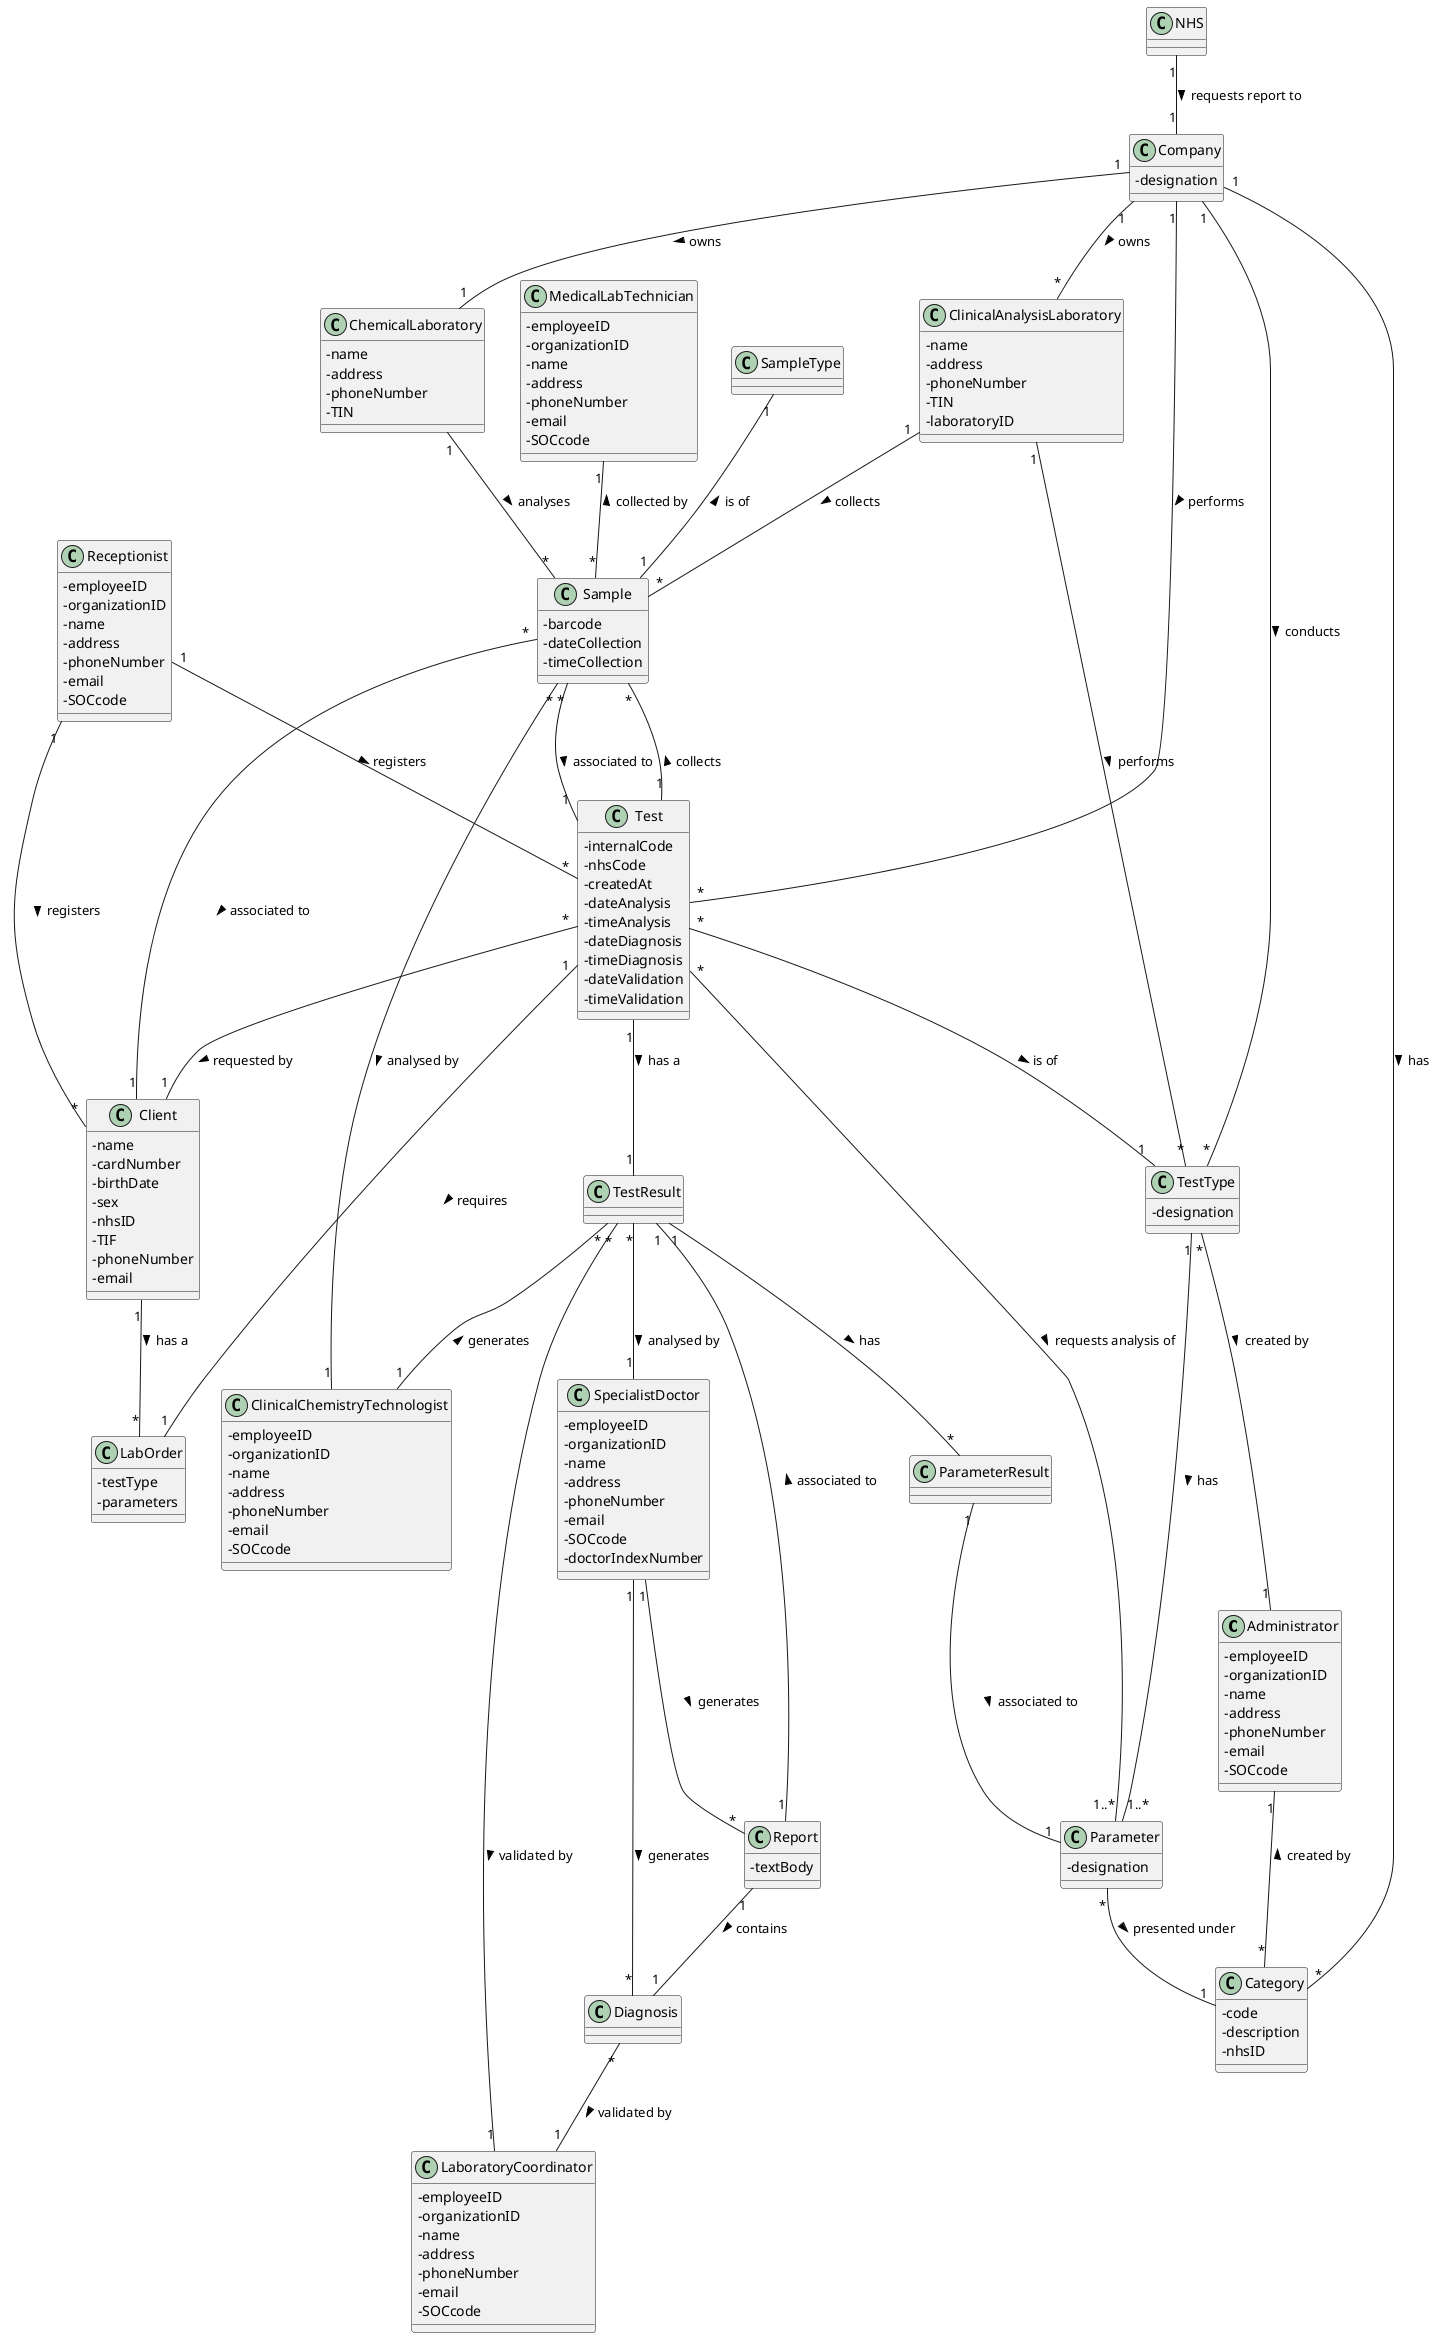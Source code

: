 @startuml
skinparam classAttributeIconSize 0

class Administrator {
-employeeID
-organizationID
-name
-address
-phoneNumber
-email
-SOCcode
}
class Category {
-code
-description
-nhsID
}
class ChemicalLaboratory {
-name
-address
-phoneNumber
-TIN
}
class Client {
-name 
-cardNumber 
-birthDate 
-sex 
-nhsID
-TIF
-phoneNumber
-email
}
class ClinicalAnalysisLaboratory {
-name
-address
-phoneNumber
-TIN
-laboratoryID
}
class ClinicalChemistryTechnologist {
-employeeID
-organizationID
-name
-address
-phoneNumber
-email
-SOCcode
}
class Company {
-designation
}
class Diagnosis
class LabOrder {
-testType 
-parameters 
}
class LaboratoryCoordinator {
-employeeID
-organizationID
-name
-address
-phoneNumber
-email
-SOCcode
}
class MedicalLabTechnician {
-employeeID
-organizationID
-name
-address
-phoneNumber
-email
-SOCcode
}
class NHS
class Receptionist {
-employeeID
-organizationID
-name
-address
-phoneNumber
-email
-SOCcode
}
class Test {
-internalCode 
-nhsCode
-createdAt
-dateAnalysis
-timeAnalysis
-dateDiagnosis
-timeDiagnosis
-dateValidation
-timeValidation
}
class Parameter {
-designation
}
class ParameterResult
class Report {
-textBody
}
class TestResult
class TestType {
-designation
}
class Sample {
-barcode
-dateCollection
-timeCollection
}
class SampleType
class SpecialistDoctor {
-employeeID
-organizationID
-name
-address
-phoneNumber
-email
-SOCcode
-doctorIndexNumber
}

Administrator "1"--"*" Category : created by <
ChemicalLaboratory "1"--"*" Sample : analyses >
Client "1"--"*" LabOrder : has a >
ClinicalAnalysisLaboratory "1"--"*" Sample : collects >
ClinicalAnalysisLaboratory "1"--"*" TestType : performs >
ClinicalChemistryTechnologist "1"--"*" Sample : analysed by <
Company "1"-down-"*" TestType : conducts >
Company "1"-down-"*" Category : has >
Company "1"-down-"*" ClinicalAnalysisLaboratory : owns >
Company "1"-down-"1" ChemicalLaboratory : owns >
Diagnosis "*"--"1" LaboratoryCoordinator : validated by >
Diagnosis "*"--"1" SpecialistDoctor : generates <
MedicalLabTechnician "1"--"*" Sample : collected by <
NHS "1"--"1" Company : requests report to >
Parameter "*"--"1" Category : presented under >
ParameterResult "1"--"1" Parameter : associated to >
Receptionist "1"--"*" Client : registers >
Receptionist "1"--"*" Test : registers >
Report "1"--"1" Diagnosis : contains >
Report "1"--"1" TestResult : associated to >
Sample "*"--"1" Client : associated to >
Sample "*"--"1" Test : associated to >
SampleType "1"--"1" Sample  : is of <
SpecialistDoctor "1"--"*" Report : generates >
Test "*"--"1" Client : requested by >
Test "*"-up-"1" Company : performs <
Test "*"--"1..*" Parameter : requests analysis of >
Test "1"--"1" LabOrder : requires >
Test "*"--"1" "TestType" : is of >
Test "1"--"1" TestResult : has a >
Test "1"--"*" Sample : collects >
TestResult "*"--"1" LaboratoryCoordinator : validated by >
TestResult "*"--"1" SpecialistDoctor : analysed by >
TestResult "*"--"1" ClinicalChemistryTechnologist : generates <
TestResult "1"--"*" ParameterResult : has >
TestType "*"--"1" Administrator : created by >
TestType "1"--"1..*" Parameter : has >
@enduml